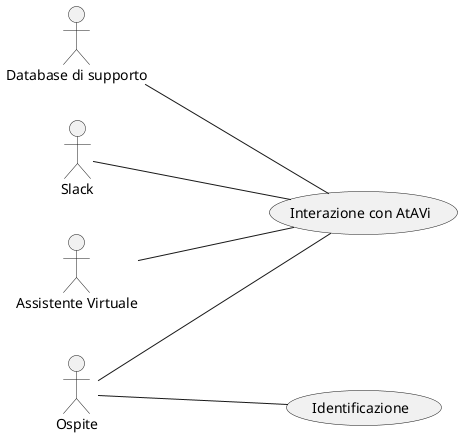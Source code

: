 @startuml
left to right direction
:Slack:---(Interazione con AtAVi)
:Assistente Virtuale:---(Interazione con AtAVi)
:Ospite:---(Interazione con AtAVi)
:Database di supporto:---(Interazione con AtAVi)
:Ospite:---(Identificazione)
@enduml